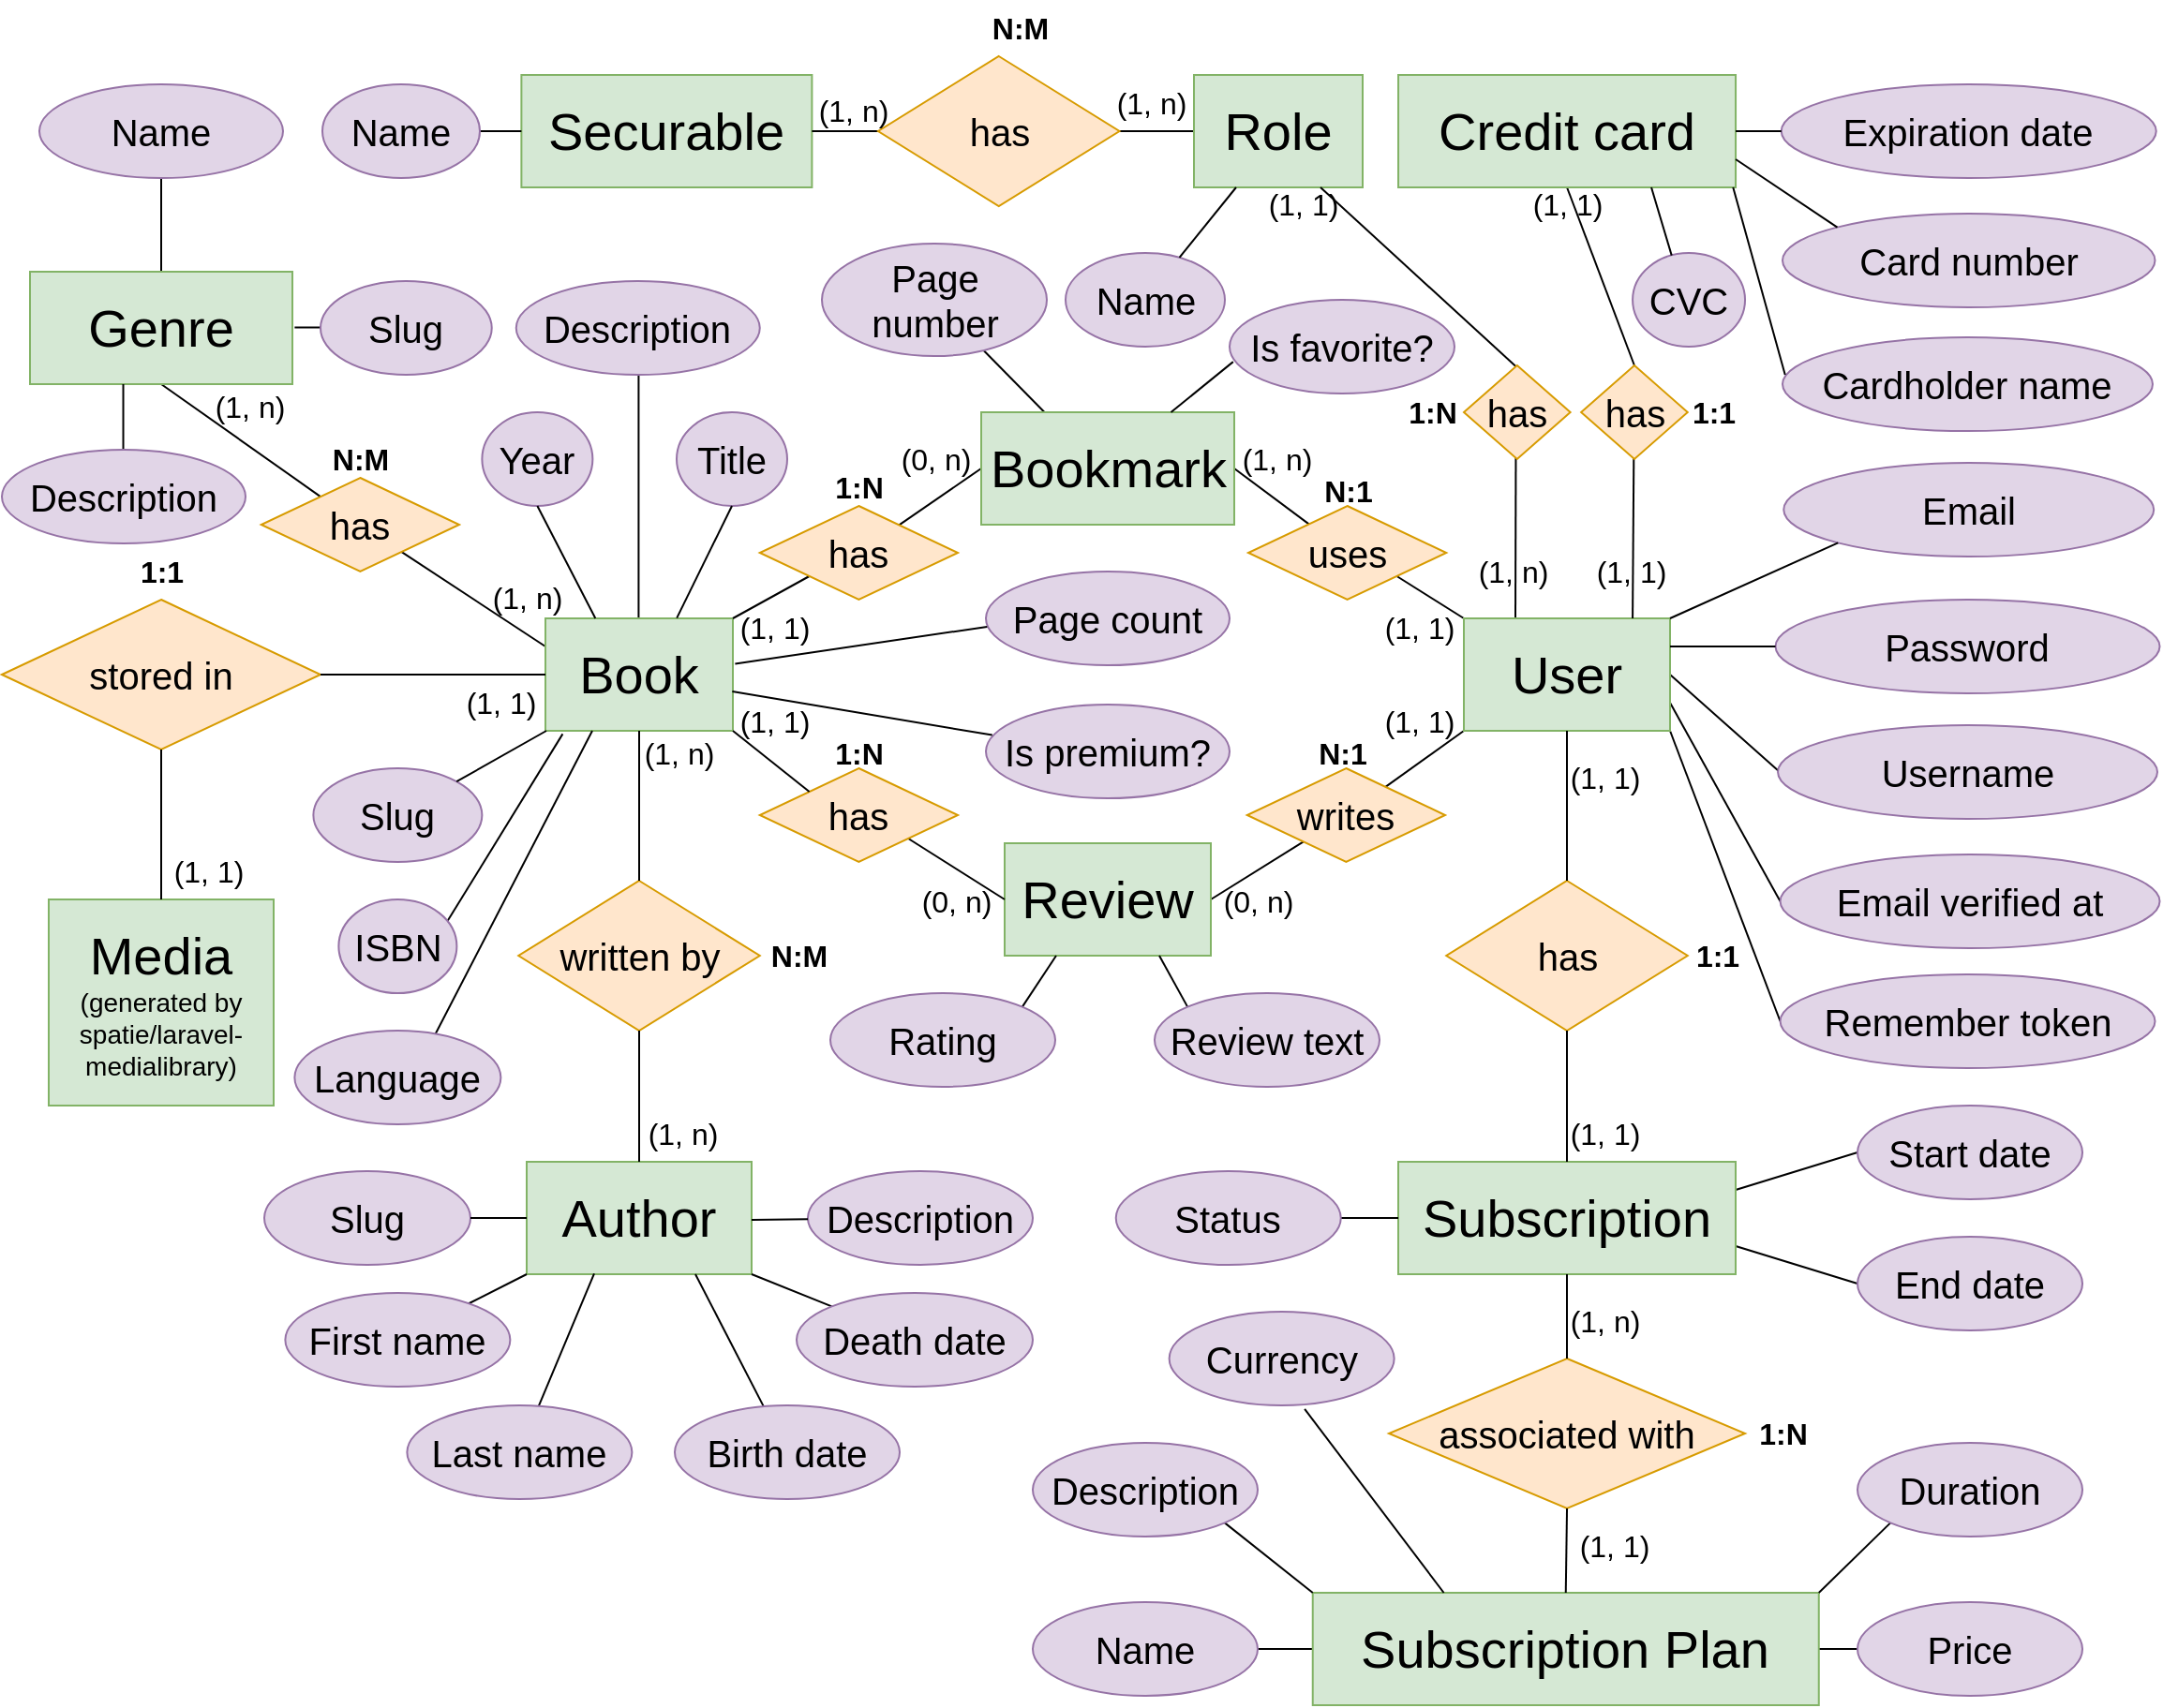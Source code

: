 <mxfile version="24.5.4" type="device">
  <diagram name="Page-1" id="EnMg6t8MXVcqc-dw47wk">
    <mxGraphModel dx="2440" dy="1292" grid="1" gridSize="10" guides="1" tooltips="1" connect="1" arrows="1" fold="1" page="1" pageScale="1" pageWidth="850" pageHeight="1100" math="0" shadow="0">
      <root>
        <mxCell id="0" />
        <mxCell id="1" parent="0" />
        <mxCell id="YT_cNPuEmzBKOX55sqVp-1" value="&lt;span style=&quot;font-size: 28px;&quot;&gt;Media&lt;/span&gt;&lt;div style=&quot;font-size: 14px;&quot;&gt;&lt;span style=&quot;&quot;&gt;(generated by spatie/&lt;/span&gt;&lt;span style=&quot;background-color: initial;&quot;&gt;laravel-medialibrary&lt;/span&gt;&lt;span style=&quot;background-color: initial;&quot;&gt;)&lt;/span&gt;&lt;/div&gt;" style="rounded=0;whiteSpace=wrap;html=1;fillColor=#d5e8d4;strokeColor=#82b366;" parent="1" vertex="1">
          <mxGeometry x="195" y="570" width="120" height="110" as="geometry" />
        </mxCell>
        <mxCell id="YT_cNPuEmzBKOX55sqVp-2" style="edgeStyle=none;shape=connector;rounded=0;orthogonalLoop=1;jettySize=auto;html=1;exitX=0.25;exitY=0;exitDx=0;exitDy=0;entryX=0.5;entryY=1;entryDx=0;entryDy=0;labelBackgroundColor=default;strokeColor=default;align=center;verticalAlign=middle;fontFamily=Helvetica;fontSize=11;fontColor=default;endArrow=none;" parent="1" edge="1">
          <mxGeometry relative="1" as="geometry">
            <mxPoint x="509.71" y="422" as="sourcePoint" />
            <mxPoint x="509.71" y="282" as="targetPoint" />
          </mxGeometry>
        </mxCell>
        <mxCell id="3ST-Sh0rCUVhadKdEyBT-86" style="edgeStyle=none;shape=connector;rounded=0;orthogonalLoop=1;jettySize=auto;html=1;exitX=0;exitY=0.25;exitDx=0;exitDy=0;labelBackgroundColor=default;strokeColor=default;align=center;verticalAlign=middle;fontFamily=Helvetica;fontSize=11;fontColor=default;endArrow=none;" parent="1" source="YT_cNPuEmzBKOX55sqVp-5" target="3ST-Sh0rCUVhadKdEyBT-84" edge="1">
          <mxGeometry relative="1" as="geometry" />
        </mxCell>
        <mxCell id="YT_cNPuEmzBKOX55sqVp-5" value="&lt;span style=&quot;font-size: 28px;&quot;&gt;Book&lt;/span&gt;" style="rounded=0;whiteSpace=wrap;html=1;fillColor=#d5e8d4;strokeColor=#82b366;" parent="1" vertex="1">
          <mxGeometry x="460" y="420" width="100" height="60" as="geometry" />
        </mxCell>
        <mxCell id="YT_cNPuEmzBKOX55sqVp-6" value="&lt;font style=&quot;font-size: 20px;&quot;&gt;stored in&lt;br&gt;&lt;/font&gt;" style="rhombus;whiteSpace=wrap;html=1;rounded=0;fillColor=#ffe6cc;strokeColor=#d79b00;" parent="1" vertex="1">
          <mxGeometry x="170" y="410" width="170" height="80" as="geometry" />
        </mxCell>
        <mxCell id="3ST-Sh0rCUVhadKdEyBT-88" style="edgeStyle=none;shape=connector;rounded=0;orthogonalLoop=1;jettySize=auto;html=1;exitX=0.5;exitY=1;exitDx=0;exitDy=0;labelBackgroundColor=default;strokeColor=default;align=center;verticalAlign=middle;fontFamily=Helvetica;fontSize=11;fontColor=default;endArrow=none;" parent="1" source="YT_cNPuEmzBKOX55sqVp-8" target="3ST-Sh0rCUVhadKdEyBT-84" edge="1">
          <mxGeometry relative="1" as="geometry" />
        </mxCell>
        <mxCell id="3ST-Sh0rCUVhadKdEyBT-89" style="edgeStyle=none;shape=connector;rounded=0;orthogonalLoop=1;jettySize=auto;html=1;exitX=0.5;exitY=0;exitDx=0;exitDy=0;entryX=0.5;entryY=1;entryDx=0;entryDy=0;labelBackgroundColor=default;strokeColor=default;align=center;verticalAlign=middle;fontFamily=Helvetica;fontSize=11;fontColor=default;endArrow=none;" parent="1" source="YT_cNPuEmzBKOX55sqVp-8" target="YT_cNPuEmzBKOX55sqVp-62" edge="1">
          <mxGeometry relative="1" as="geometry" />
        </mxCell>
        <mxCell id="YT_cNPuEmzBKOX55sqVp-8" value="&lt;span style=&quot;font-size: 28px;&quot;&gt;Genre&lt;br&gt;&lt;/span&gt;" style="rounded=0;whiteSpace=wrap;html=1;fillColor=#d5e8d4;strokeColor=#82b366;" parent="1" vertex="1">
          <mxGeometry x="185" y="235" width="140" height="60" as="geometry" />
        </mxCell>
        <mxCell id="YT_cNPuEmzBKOX55sqVp-13" style="edgeStyle=none;shape=connector;rounded=0;orthogonalLoop=1;jettySize=auto;html=1;exitX=0.25;exitY=0;exitDx=0;exitDy=0;entryX=0.293;entryY=0.804;entryDx=0;entryDy=0;labelBackgroundColor=default;strokeColor=default;align=center;verticalAlign=middle;fontFamily=Helvetica;fontSize=11;fontColor=default;endArrow=none;entryPerimeter=0;" parent="1" source="YT_cNPuEmzBKOX55sqVp-14" edge="1">
          <mxGeometry relative="1" as="geometry">
            <mxPoint x="980.63" y="417" as="sourcePoint" />
            <mxPoint x="977.724" y="334.32" as="targetPoint" />
          </mxGeometry>
        </mxCell>
        <mxCell id="3ST-Sh0rCUVhadKdEyBT-15" style="edgeStyle=none;shape=connector;rounded=0;orthogonalLoop=1;jettySize=auto;html=1;exitX=0;exitY=0;exitDx=0;exitDy=0;entryX=1;entryY=1;entryDx=0;entryDy=0;labelBackgroundColor=default;strokeColor=default;align=center;verticalAlign=middle;fontFamily=Helvetica;fontSize=11;fontColor=default;endArrow=none;" parent="1" source="YT_cNPuEmzBKOX55sqVp-14" target="3ST-Sh0rCUVhadKdEyBT-14" edge="1">
          <mxGeometry relative="1" as="geometry" />
        </mxCell>
        <mxCell id="3ST-Sh0rCUVhadKdEyBT-40" style="edgeStyle=none;shape=connector;rounded=0;orthogonalLoop=1;jettySize=auto;html=1;exitX=0;exitY=1;exitDx=0;exitDy=0;labelBackgroundColor=default;strokeColor=default;align=center;verticalAlign=middle;fontFamily=Helvetica;fontSize=11;fontColor=default;endArrow=none;" parent="1" source="YT_cNPuEmzBKOX55sqVp-14" target="3ST-Sh0rCUVhadKdEyBT-3" edge="1">
          <mxGeometry relative="1" as="geometry" />
        </mxCell>
        <mxCell id="3ST-Sh0rCUVhadKdEyBT-64" style="edgeStyle=none;shape=connector;rounded=0;orthogonalLoop=1;jettySize=auto;html=1;exitX=1;exitY=1;exitDx=0;exitDy=0;entryX=0;entryY=0.5;entryDx=0;entryDy=0;labelBackgroundColor=default;strokeColor=default;align=center;verticalAlign=middle;fontFamily=Helvetica;fontSize=11;fontColor=default;endArrow=none;" parent="1" source="YT_cNPuEmzBKOX55sqVp-14" target="YT_cNPuEmzBKOX55sqVp-69" edge="1">
          <mxGeometry relative="1" as="geometry" />
        </mxCell>
        <mxCell id="3ST-Sh0rCUVhadKdEyBT-65" style="edgeStyle=none;shape=connector;rounded=0;orthogonalLoop=1;jettySize=auto;html=1;entryX=0;entryY=0.5;entryDx=0;entryDy=0;labelBackgroundColor=default;strokeColor=default;align=center;verticalAlign=middle;fontFamily=Helvetica;fontSize=11;fontColor=default;endArrow=none;exitX=1;exitY=0.75;exitDx=0;exitDy=0;" parent="1" source="YT_cNPuEmzBKOX55sqVp-14" target="YT_cNPuEmzBKOX55sqVp-68" edge="1">
          <mxGeometry relative="1" as="geometry">
            <mxPoint x="1060" y="454" as="sourcePoint" />
          </mxGeometry>
        </mxCell>
        <mxCell id="3ST-Sh0rCUVhadKdEyBT-66" style="edgeStyle=none;shape=connector;rounded=0;orthogonalLoop=1;jettySize=auto;html=1;exitX=1;exitY=0.5;exitDx=0;exitDy=0;labelBackgroundColor=default;strokeColor=default;align=center;verticalAlign=middle;fontFamily=Helvetica;fontSize=11;fontColor=default;endArrow=none;entryX=0.076;entryY=0.756;entryDx=0;entryDy=0;entryPerimeter=0;" parent="1" source="YT_cNPuEmzBKOX55sqVp-14" target="YT_cNPuEmzBKOX55sqVp-67" edge="1">
          <mxGeometry relative="1" as="geometry">
            <mxPoint x="1120" y="410" as="targetPoint" />
          </mxGeometry>
        </mxCell>
        <mxCell id="YT_cNPuEmzBKOX55sqVp-14" value="&lt;span style=&quot;font-size: 28px;&quot;&gt;User&lt;/span&gt;" style="rounded=0;whiteSpace=wrap;html=1;fillColor=#d5e8d4;strokeColor=#82b366;" parent="1" vertex="1">
          <mxGeometry x="950" y="420" width="110" height="60" as="geometry" />
        </mxCell>
        <mxCell id="YT_cNPuEmzBKOX55sqVp-16" style="edgeStyle=none;shape=connector;rounded=0;orthogonalLoop=1;jettySize=auto;html=1;exitX=1;exitY=0.25;exitDx=0;exitDy=0;entryX=0;entryY=0.5;entryDx=0;entryDy=0;labelBackgroundColor=default;strokeColor=default;align=center;verticalAlign=middle;fontFamily=Helvetica;fontSize=11;fontColor=default;endArrow=none;" parent="1" source="YT_cNPuEmzBKOX55sqVp-18" target="YT_cNPuEmzBKOX55sqVp-54" edge="1">
          <mxGeometry relative="1" as="geometry" />
        </mxCell>
        <mxCell id="YT_cNPuEmzBKOX55sqVp-17" style="edgeStyle=none;shape=connector;rounded=0;orthogonalLoop=1;jettySize=auto;html=1;exitX=1;exitY=0.75;exitDx=0;exitDy=0;entryX=0;entryY=0.5;entryDx=0;entryDy=0;labelBackgroundColor=default;strokeColor=default;align=center;verticalAlign=middle;fontFamily=Helvetica;fontSize=11;fontColor=default;endArrow=none;" parent="1" source="YT_cNPuEmzBKOX55sqVp-18" target="YT_cNPuEmzBKOX55sqVp-55" edge="1">
          <mxGeometry relative="1" as="geometry" />
        </mxCell>
        <mxCell id="YT_cNPuEmzBKOX55sqVp-18" value="&lt;span style=&quot;font-size: 28px;&quot;&gt;Subscription&lt;br&gt;&lt;/span&gt;" style="rounded=0;whiteSpace=wrap;html=1;fillColor=#d5e8d4;strokeColor=#82b366;" parent="1" vertex="1">
          <mxGeometry x="915" y="710" width="180" height="60" as="geometry" />
        </mxCell>
        <mxCell id="3ST-Sh0rCUVhadKdEyBT-80" style="edgeStyle=none;shape=connector;rounded=0;orthogonalLoop=1;jettySize=auto;html=1;exitX=0;exitY=0.5;exitDx=0;exitDy=0;entryX=1;entryY=0.5;entryDx=0;entryDy=0;labelBackgroundColor=default;strokeColor=default;align=center;verticalAlign=middle;fontFamily=Helvetica;fontSize=11;fontColor=default;endArrow=none;" parent="1" source="YT_cNPuEmzBKOX55sqVp-23" target="YT_cNPuEmzBKOX55sqVp-60" edge="1">
          <mxGeometry relative="1" as="geometry" />
        </mxCell>
        <mxCell id="3ST-Sh0rCUVhadKdEyBT-81" style="edgeStyle=none;shape=connector;rounded=0;orthogonalLoop=1;jettySize=auto;html=1;exitX=1;exitY=0.5;exitDx=0;exitDy=0;entryX=0;entryY=0.5;entryDx=0;entryDy=0;labelBackgroundColor=default;strokeColor=default;align=center;verticalAlign=middle;fontFamily=Helvetica;fontSize=11;fontColor=default;endArrow=none;" parent="1" source="YT_cNPuEmzBKOX55sqVp-23" target="YT_cNPuEmzBKOX55sqVp-59" edge="1">
          <mxGeometry relative="1" as="geometry" />
        </mxCell>
        <mxCell id="YT_cNPuEmzBKOX55sqVp-23" value="&lt;span style=&quot;font-size: 28px;&quot;&gt;Subscription Plan&lt;br&gt;&lt;/span&gt;" style="rounded=0;whiteSpace=wrap;html=1;fillColor=#d5e8d4;strokeColor=#82b366;" parent="1" vertex="1">
          <mxGeometry x="869.37" y="940" width="270.01" height="60" as="geometry" />
        </mxCell>
        <mxCell id="YT_cNPuEmzBKOX55sqVp-24" value="&lt;span style=&quot;font-size: 28px;&quot;&gt;Author&lt;br&gt;&lt;/span&gt;" style="rounded=0;whiteSpace=wrap;html=1;fillColor=#d5e8d4;strokeColor=#82b366;" parent="1" vertex="1">
          <mxGeometry x="450" y="710" width="120" height="60" as="geometry" />
        </mxCell>
        <mxCell id="YT_cNPuEmzBKOX55sqVp-25" value="&lt;span style=&quot;font-size: 20px;&quot;&gt;written by&lt;br&gt;&lt;/span&gt;" style="rhombus;whiteSpace=wrap;html=1;rounded=0;fillColor=#ffe6cc;strokeColor=#d79b00;" parent="1" vertex="1">
          <mxGeometry x="445.63" y="560" width="128.75" height="80" as="geometry" />
        </mxCell>
        <mxCell id="YT_cNPuEmzBKOX55sqVp-30" value="&lt;font style=&quot;font-size: 20px;&quot;&gt;has&lt;/font&gt;" style="rhombus;whiteSpace=wrap;html=1;rounded=0;fillColor=#ffe6cc;strokeColor=#d79b00;" parent="1" vertex="1">
          <mxGeometry x="940.63" y="560" width="128.75" height="80" as="geometry" />
        </mxCell>
        <mxCell id="YT_cNPuEmzBKOX55sqVp-31" value="&lt;font style=&quot;font-size: 20px;&quot;&gt;associated with&lt;br&gt;&lt;/font&gt;" style="rhombus;whiteSpace=wrap;html=1;rounded=0;fillColor=#ffe6cc;strokeColor=#d79b00;" parent="1" vertex="1">
          <mxGeometry x="910.02" y="815" width="190" height="80" as="geometry" />
        </mxCell>
        <mxCell id="YT_cNPuEmzBKOX55sqVp-35" value="" style="endArrow=none;html=1;rounded=0;exitX=1;exitY=0.5;exitDx=0;exitDy=0;entryX=0;entryY=0.5;entryDx=0;entryDy=0;" parent="1" source="YT_cNPuEmzBKOX55sqVp-6" target="YT_cNPuEmzBKOX55sqVp-5" edge="1">
          <mxGeometry width="50" height="50" relative="1" as="geometry">
            <mxPoint x="790" y="550" as="sourcePoint" />
            <mxPoint x="840" y="500" as="targetPoint" />
          </mxGeometry>
        </mxCell>
        <mxCell id="YT_cNPuEmzBKOX55sqVp-40" value="" style="endArrow=none;html=1;rounded=0;exitX=0.5;exitY=1;exitDx=0;exitDy=0;entryX=0.5;entryY=0;entryDx=0;entryDy=0;" parent="1" source="YT_cNPuEmzBKOX55sqVp-14" target="YT_cNPuEmzBKOX55sqVp-30" edge="1">
          <mxGeometry width="50" height="50" relative="1" as="geometry">
            <mxPoint x="1190" y="530" as="sourcePoint" />
            <mxPoint x="1240" y="480" as="targetPoint" />
          </mxGeometry>
        </mxCell>
        <mxCell id="YT_cNPuEmzBKOX55sqVp-41" value="" style="endArrow=none;html=1;rounded=0;entryX=0.5;entryY=1;entryDx=0;entryDy=0;exitX=0.5;exitY=0;exitDx=0;exitDy=0;" parent="1" source="YT_cNPuEmzBKOX55sqVp-18" target="YT_cNPuEmzBKOX55sqVp-30" edge="1">
          <mxGeometry width="50" height="50" relative="1" as="geometry">
            <mxPoint x="950" y="700" as="sourcePoint" />
            <mxPoint x="1000" y="650" as="targetPoint" />
          </mxGeometry>
        </mxCell>
        <mxCell id="YT_cNPuEmzBKOX55sqVp-42" value="" style="endArrow=none;html=1;rounded=0;exitX=0.5;exitY=1;exitDx=0;exitDy=0;entryX=0.5;entryY=0;entryDx=0;entryDy=0;" parent="1" source="YT_cNPuEmzBKOX55sqVp-18" target="YT_cNPuEmzBKOX55sqVp-31" edge="1">
          <mxGeometry width="50" height="50" relative="1" as="geometry">
            <mxPoint x="1200" y="830" as="sourcePoint" />
            <mxPoint x="1250" y="780" as="targetPoint" />
          </mxGeometry>
        </mxCell>
        <mxCell id="YT_cNPuEmzBKOX55sqVp-43" value="" style="endArrow=none;html=1;rounded=0;entryX=0.5;entryY=1;entryDx=0;entryDy=0;exitX=0.5;exitY=0;exitDx=0;exitDy=0;" parent="1" source="YT_cNPuEmzBKOX55sqVp-23" target="YT_cNPuEmzBKOX55sqVp-31" edge="1">
          <mxGeometry width="50" height="50" relative="1" as="geometry">
            <mxPoint x="930" y="980" as="sourcePoint" />
            <mxPoint x="980" y="930" as="targetPoint" />
          </mxGeometry>
        </mxCell>
        <mxCell id="YT_cNPuEmzBKOX55sqVp-47" value="" style="endArrow=none;html=1;rounded=0;entryX=0.5;entryY=1;entryDx=0;entryDy=0;exitX=0.5;exitY=0;exitDx=0;exitDy=0;" parent="1" source="YT_cNPuEmzBKOX55sqVp-1" target="YT_cNPuEmzBKOX55sqVp-6" edge="1">
          <mxGeometry width="50" height="50" relative="1" as="geometry">
            <mxPoint x="230" y="550" as="sourcePoint" />
            <mxPoint x="280" y="500" as="targetPoint" />
          </mxGeometry>
        </mxCell>
        <mxCell id="YT_cNPuEmzBKOX55sqVp-48" value="" style="endArrow=none;html=1;rounded=0;entryX=0.5;entryY=1;entryDx=0;entryDy=0;exitX=0.5;exitY=0;exitDx=0;exitDy=0;" parent="1" source="YT_cNPuEmzBKOX55sqVp-25" target="YT_cNPuEmzBKOX55sqVp-5" edge="1">
          <mxGeometry width="50" height="50" relative="1" as="geometry">
            <mxPoint x="440" y="570" as="sourcePoint" />
            <mxPoint x="490" y="520" as="targetPoint" />
          </mxGeometry>
        </mxCell>
        <mxCell id="YT_cNPuEmzBKOX55sqVp-49" value="" style="endArrow=none;html=1;rounded=0;entryX=0.5;entryY=1;entryDx=0;entryDy=0;exitX=0.5;exitY=0;exitDx=0;exitDy=0;" parent="1" source="YT_cNPuEmzBKOX55sqVp-24" target="YT_cNPuEmzBKOX55sqVp-25" edge="1">
          <mxGeometry width="50" height="50" relative="1" as="geometry">
            <mxPoint x="490" y="710" as="sourcePoint" />
            <mxPoint x="540" y="660" as="targetPoint" />
          </mxGeometry>
        </mxCell>
        <mxCell id="YT_cNPuEmzBKOX55sqVp-52" value="Title" style="ellipse;whiteSpace=wrap;html=1;fillColor=#e1d5e7;strokeColor=#9673a6;fontSize=20;" parent="1" vertex="1">
          <mxGeometry x="530" y="310" width="59" height="50" as="geometry" />
        </mxCell>
        <mxCell id="YT_cNPuEmzBKOX55sqVp-53" value="Description" style="ellipse;whiteSpace=wrap;html=1;fillColor=#e1d5e7;strokeColor=#9673a6;fontSize=20;" parent="1" vertex="1">
          <mxGeometry x="444.38" y="240" width="130" height="50" as="geometry" />
        </mxCell>
        <mxCell id="YT_cNPuEmzBKOX55sqVp-54" value="Start date" style="ellipse;whiteSpace=wrap;html=1;fillColor=#e1d5e7;strokeColor=#9673a6;fontSize=20;" parent="1" vertex="1">
          <mxGeometry x="1160.01" y="680" width="120" height="50" as="geometry" />
        </mxCell>
        <mxCell id="YT_cNPuEmzBKOX55sqVp-55" value="End date" style="ellipse;whiteSpace=wrap;html=1;fillColor=#e1d5e7;strokeColor=#9673a6;fontSize=20;" parent="1" vertex="1">
          <mxGeometry x="1160.01" y="750" width="120" height="50" as="geometry" />
        </mxCell>
        <mxCell id="YT_cNPuEmzBKOX55sqVp-56" style="edgeStyle=none;shape=connector;rounded=0;orthogonalLoop=1;jettySize=auto;html=1;exitX=1;exitY=0.5;exitDx=0;exitDy=0;entryX=0;entryY=0.5;entryDx=0;entryDy=0;labelBackgroundColor=default;strokeColor=default;align=center;verticalAlign=middle;fontFamily=Helvetica;fontSize=11;fontColor=default;endArrow=none;" parent="1" source="YT_cNPuEmzBKOX55sqVp-57" target="YT_cNPuEmzBKOX55sqVp-18" edge="1">
          <mxGeometry relative="1" as="geometry" />
        </mxCell>
        <mxCell id="YT_cNPuEmzBKOX55sqVp-57" value="Status" style="ellipse;whiteSpace=wrap;html=1;fillColor=#e1d5e7;strokeColor=#9673a6;fontSize=20;" parent="1" vertex="1">
          <mxGeometry x="764.37" y="715" width="120" height="50" as="geometry" />
        </mxCell>
        <mxCell id="3ST-Sh0rCUVhadKdEyBT-82" style="edgeStyle=none;shape=connector;rounded=0;orthogonalLoop=1;jettySize=auto;html=1;exitX=1;exitY=1;exitDx=0;exitDy=0;entryX=0;entryY=0;entryDx=0;entryDy=0;labelBackgroundColor=default;strokeColor=default;align=center;verticalAlign=middle;fontFamily=Helvetica;fontSize=11;fontColor=default;endArrow=none;" parent="1" source="YT_cNPuEmzBKOX55sqVp-58" target="YT_cNPuEmzBKOX55sqVp-23" edge="1">
          <mxGeometry relative="1" as="geometry" />
        </mxCell>
        <mxCell id="YT_cNPuEmzBKOX55sqVp-58" value="Description" style="ellipse;whiteSpace=wrap;html=1;fillColor=#e1d5e7;strokeColor=#9673a6;fontSize=20;" parent="1" vertex="1">
          <mxGeometry x="720" y="860" width="120" height="50" as="geometry" />
        </mxCell>
        <mxCell id="YT_cNPuEmzBKOX55sqVp-59" value="Price" style="ellipse;whiteSpace=wrap;html=1;fillColor=#e1d5e7;strokeColor=#9673a6;fontSize=20;" parent="1" vertex="1">
          <mxGeometry x="1160.01" y="945" width="120" height="50" as="geometry" />
        </mxCell>
        <mxCell id="YT_cNPuEmzBKOX55sqVp-60" value="Name" style="ellipse;whiteSpace=wrap;html=1;fillColor=#e1d5e7;strokeColor=#9673a6;fontSize=20;" parent="1" vertex="1">
          <mxGeometry x="720" y="945" width="120" height="50" as="geometry" />
        </mxCell>
        <mxCell id="3ST-Sh0rCUVhadKdEyBT-83" style="edgeStyle=none;shape=connector;rounded=0;orthogonalLoop=1;jettySize=auto;html=1;exitX=0;exitY=1;exitDx=0;exitDy=0;entryX=1;entryY=0;entryDx=0;entryDy=0;labelBackgroundColor=default;strokeColor=default;align=center;verticalAlign=middle;fontFamily=Helvetica;fontSize=11;fontColor=default;endArrow=none;" parent="1" source="YT_cNPuEmzBKOX55sqVp-61" target="YT_cNPuEmzBKOX55sqVp-23" edge="1">
          <mxGeometry relative="1" as="geometry" />
        </mxCell>
        <mxCell id="YT_cNPuEmzBKOX55sqVp-61" value="Duration" style="ellipse;whiteSpace=wrap;html=1;fillColor=#e1d5e7;strokeColor=#9673a6;fontSize=20;" parent="1" vertex="1">
          <mxGeometry x="1160.01" y="860" width="120" height="50" as="geometry" />
        </mxCell>
        <mxCell id="YT_cNPuEmzBKOX55sqVp-62" value="Name" style="ellipse;whiteSpace=wrap;html=1;fillColor=#e1d5e7;strokeColor=#9673a6;fontSize=20;" parent="1" vertex="1">
          <mxGeometry x="190" y="135" width="130" height="50" as="geometry" />
        </mxCell>
        <mxCell id="YT_cNPuEmzBKOX55sqVp-63" style="edgeStyle=none;shape=connector;rounded=0;orthogonalLoop=1;jettySize=auto;html=1;entryX=0.3;entryY=0.995;entryDx=0;entryDy=0;labelBackgroundColor=default;strokeColor=default;align=center;verticalAlign=middle;fontFamily=Helvetica;fontSize=11;fontColor=default;endArrow=none;entryPerimeter=0;" parent="1" source="YT_cNPuEmzBKOX55sqVp-64" target="YT_cNPuEmzBKOX55sqVp-24" edge="1">
          <mxGeometry relative="1" as="geometry" />
        </mxCell>
        <mxCell id="YT_cNPuEmzBKOX55sqVp-64" value="Last name" style="ellipse;whiteSpace=wrap;html=1;fillColor=#e1d5e7;strokeColor=#9673a6;fontSize=20;" parent="1" vertex="1">
          <mxGeometry x="386.19" y="840" width="120" height="50" as="geometry" />
        </mxCell>
        <mxCell id="YT_cNPuEmzBKOX55sqVp-65" style="edgeStyle=none;shape=connector;rounded=0;orthogonalLoop=1;jettySize=auto;html=1;entryX=0;entryY=1;entryDx=0;entryDy=0;labelBackgroundColor=default;strokeColor=default;align=center;verticalAlign=middle;fontFamily=Helvetica;fontSize=11;fontColor=default;endArrow=none;" parent="1" source="YT_cNPuEmzBKOX55sqVp-66" target="YT_cNPuEmzBKOX55sqVp-24" edge="1">
          <mxGeometry relative="1" as="geometry" />
        </mxCell>
        <mxCell id="YT_cNPuEmzBKOX55sqVp-66" value="&lt;font style=&quot;font-size: 20px;&quot;&gt;First name&lt;/font&gt;" style="ellipse;whiteSpace=wrap;html=1;fillColor=#e1d5e7;strokeColor=#9673a6;fontSize=20;" parent="1" vertex="1">
          <mxGeometry x="321.19" y="780" width="120" height="50" as="geometry" />
        </mxCell>
        <mxCell id="YT_cNPuEmzBKOX55sqVp-67" value="Username" style="ellipse;whiteSpace=wrap;html=1;fillColor=#e1d5e7;strokeColor=#9673a6;fontSize=20;" parent="1" vertex="1">
          <mxGeometry x="1117.52" y="477" width="202.48" height="50" as="geometry" />
        </mxCell>
        <mxCell id="YT_cNPuEmzBKOX55sqVp-68" value="Email verified at" style="ellipse;whiteSpace=wrap;html=1;fillColor=#e1d5e7;strokeColor=#9673a6;fontSize=20;" parent="1" vertex="1">
          <mxGeometry x="1118.78" y="546" width="202.48" height="50" as="geometry" />
        </mxCell>
        <mxCell id="YT_cNPuEmzBKOX55sqVp-69" value="Remember token" style="ellipse;whiteSpace=wrap;html=1;fillColor=#e1d5e7;strokeColor=#9673a6;fontSize=20;" parent="1" vertex="1">
          <mxGeometry x="1118.77" y="610" width="199.98" height="50" as="geometry" />
        </mxCell>
        <mxCell id="YT_cNPuEmzBKOX55sqVp-73" value="(1, n)" style="text;html=1;align=center;verticalAlign=middle;resizable=0;points=[];autosize=1;strokeColor=none;fillColor=none;fontSize=16;fontFamily=Helvetica;fontColor=default;" parent="1" vertex="1">
          <mxGeometry x="272" y="292" width="60" height="30" as="geometry" />
        </mxCell>
        <mxCell id="YT_cNPuEmzBKOX55sqVp-74" value="(1, n)" style="text;html=1;align=center;verticalAlign=middle;resizable=0;points=[];autosize=1;strokeColor=none;fillColor=none;fontSize=16;fontFamily=Helvetica;fontColor=default;" parent="1" vertex="1">
          <mxGeometry x="420" y="394" width="60" height="30" as="geometry" />
        </mxCell>
        <mxCell id="YT_cNPuEmzBKOX55sqVp-75" value="(1, 1)" style="text;html=1;align=center;verticalAlign=middle;resizable=0;points=[];autosize=1;strokeColor=none;fillColor=none;fontSize=16;fontFamily=Helvetica;fontColor=default;" parent="1" vertex="1">
          <mxGeometry x="250" y="540" width="60" height="30" as="geometry" />
        </mxCell>
        <mxCell id="YT_cNPuEmzBKOX55sqVp-76" value="(1, 1)" style="text;html=1;align=center;verticalAlign=middle;resizable=0;points=[];autosize=1;strokeColor=none;fillColor=none;fontSize=16;fontFamily=Helvetica;fontColor=default;" parent="1" vertex="1">
          <mxGeometry x="406" y="450" width="60" height="30" as="geometry" />
        </mxCell>
        <mxCell id="YT_cNPuEmzBKOX55sqVp-77" value="(1, n)" style="text;html=1;align=center;verticalAlign=middle;resizable=0;points=[];autosize=1;strokeColor=none;fillColor=none;fontSize=16;fontFamily=Helvetica;fontColor=default;" parent="1" vertex="1">
          <mxGeometry x="503" y="680" width="60" height="30" as="geometry" />
        </mxCell>
        <mxCell id="YT_cNPuEmzBKOX55sqVp-78" value="(1, n)" style="text;html=1;align=center;verticalAlign=middle;resizable=0;points=[];autosize=1;strokeColor=none;fillColor=none;fontSize=16;fontFamily=Helvetica;fontColor=default;" parent="1" vertex="1">
          <mxGeometry x="501" y="477" width="60" height="30" as="geometry" />
        </mxCell>
        <mxCell id="YT_cNPuEmzBKOX55sqVp-79" value="(1, 1)" style="text;html=1;align=center;verticalAlign=middle;resizable=0;points=[];autosize=1;strokeColor=none;fillColor=none;fontSize=16;fontFamily=Helvetica;fontColor=default;" parent="1" vertex="1">
          <mxGeometry x="995" y="490" width="60" height="30" as="geometry" />
        </mxCell>
        <mxCell id="YT_cNPuEmzBKOX55sqVp-80" value="(1, 1)" style="text;html=1;align=center;verticalAlign=middle;resizable=0;points=[];autosize=1;strokeColor=none;fillColor=none;fontSize=16;fontFamily=Helvetica;fontColor=default;" parent="1" vertex="1">
          <mxGeometry x="995" y="680" width="60" height="30" as="geometry" />
        </mxCell>
        <mxCell id="YT_cNPuEmzBKOX55sqVp-81" value="(1, n)" style="text;html=1;align=center;verticalAlign=middle;resizable=0;points=[];autosize=1;strokeColor=none;fillColor=none;fontSize=16;fontFamily=Helvetica;fontColor=default;" parent="1" vertex="1">
          <mxGeometry x="995" y="780" width="60" height="30" as="geometry" />
        </mxCell>
        <mxCell id="YT_cNPuEmzBKOX55sqVp-82" value="(1, 1)" style="text;html=1;align=center;verticalAlign=middle;resizable=0;points=[];autosize=1;strokeColor=none;fillColor=none;fontSize=16;fontFamily=Helvetica;fontColor=default;" parent="1" vertex="1">
          <mxGeometry x="1000" y="900" width="60" height="30" as="geometry" />
        </mxCell>
        <mxCell id="YT_cNPuEmzBKOX55sqVp-89" value="1:1" style="text;html=1;align=center;verticalAlign=middle;resizable=0;points=[];autosize=1;strokeColor=none;fillColor=none;fontSize=16;fontFamily=Helvetica;fontColor=default;fontStyle=1" parent="1" vertex="1">
          <mxGeometry x="230" y="380" width="50" height="30" as="geometry" />
        </mxCell>
        <mxCell id="YT_cNPuEmzBKOX55sqVp-90" value="N:M" style="text;html=1;align=center;verticalAlign=middle;resizable=0;points=[];autosize=1;strokeColor=none;fillColor=none;fontSize=16;fontFamily=Helvetica;fontColor=default;fontStyle=1" parent="1" vertex="1">
          <mxGeometry x="570" y="585" width="50" height="30" as="geometry" />
        </mxCell>
        <mxCell id="YT_cNPuEmzBKOX55sqVp-94" value="N:M" style="text;html=1;align=center;verticalAlign=middle;resizable=0;points=[];autosize=1;strokeColor=none;fillColor=none;fontSize=16;fontFamily=Helvetica;fontColor=default;fontStyle=1" parent="1" vertex="1">
          <mxGeometry x="336.19" y="320" width="50" height="30" as="geometry" />
        </mxCell>
        <mxCell id="YT_cNPuEmzBKOX55sqVp-95" value="1:1" style="text;html=1;align=center;verticalAlign=middle;resizable=0;points=[];autosize=1;strokeColor=none;fillColor=none;fontSize=16;fontFamily=Helvetica;fontColor=default;fontStyle=1" parent="1" vertex="1">
          <mxGeometry x="1060" y="585" width="50" height="30" as="geometry" />
        </mxCell>
        <mxCell id="YT_cNPuEmzBKOX55sqVp-96" value="1:N" style="text;html=1;align=center;verticalAlign=middle;resizable=0;points=[];autosize=1;strokeColor=none;fillColor=none;fontSize=16;fontFamily=Helvetica;fontColor=default;fontStyle=1" parent="1" vertex="1">
          <mxGeometry x="1095" y="840" width="50" height="30" as="geometry" />
        </mxCell>
        <mxCell id="YT_cNPuEmzBKOX55sqVp-97" style="edgeStyle=none;shape=connector;rounded=0;orthogonalLoop=1;jettySize=auto;html=1;exitX=0;exitY=0.5;exitDx=0;exitDy=0;entryX=1;entryY=0.5;entryDx=0;entryDy=0;labelBackgroundColor=default;strokeColor=default;align=center;verticalAlign=middle;fontFamily=Helvetica;fontSize=11;fontColor=default;endArrow=none;" parent="1" source="YT_cNPuEmzBKOX55sqVp-99" target="YT_cNPuEmzBKOX55sqVp-107" edge="1">
          <mxGeometry relative="1" as="geometry" />
        </mxCell>
        <mxCell id="YT_cNPuEmzBKOX55sqVp-99" value="&lt;span style=&quot;font-size: 28px;&quot;&gt;Role&lt;/span&gt;" style="rounded=0;whiteSpace=wrap;html=1;fillColor=#d5e8d4;strokeColor=#82b366;" parent="1" vertex="1">
          <mxGeometry x="806" y="130" width="90" height="60" as="geometry" />
        </mxCell>
        <mxCell id="YT_cNPuEmzBKOX55sqVp-100" style="edgeStyle=none;shape=connector;rounded=0;orthogonalLoop=1;jettySize=auto;html=1;entryX=0.75;entryY=1;entryDx=0;entryDy=0;labelBackgroundColor=default;strokeColor=default;align=center;verticalAlign=middle;fontFamily=Helvetica;fontSize=11;fontColor=default;endArrow=none;" parent="1" target="YT_cNPuEmzBKOX55sqVp-99" edge="1">
          <mxGeometry relative="1" as="geometry">
            <mxPoint x="978.372" y="286.157" as="sourcePoint" />
          </mxGeometry>
        </mxCell>
        <mxCell id="YT_cNPuEmzBKOX55sqVp-102" value="(1, n)" style="text;html=1;align=center;verticalAlign=middle;resizable=0;points=[];autosize=1;strokeColor=none;fillColor=none;fontSize=16;fontFamily=Helvetica;fontColor=default;" parent="1" vertex="1">
          <mxGeometry x="946" y="380" width="60" height="30" as="geometry" />
        </mxCell>
        <mxCell id="YT_cNPuEmzBKOX55sqVp-103" value="(1, 1)" style="text;html=1;align=center;verticalAlign=middle;resizable=0;points=[];autosize=1;strokeColor=none;fillColor=none;fontSize=16;fontFamily=Helvetica;fontColor=default;" parent="1" vertex="1">
          <mxGeometry x="834.38" y="184" width="60" height="30" as="geometry" />
        </mxCell>
        <mxCell id="YT_cNPuEmzBKOX55sqVp-104" value="1:N" style="text;html=1;align=center;verticalAlign=middle;resizable=0;points=[];autosize=1;strokeColor=none;fillColor=none;fontSize=16;fontFamily=Helvetica;fontColor=default;fontStyle=1" parent="1" vertex="1">
          <mxGeometry x="908" y="295" width="50" height="30" as="geometry" />
        </mxCell>
        <mxCell id="YT_cNPuEmzBKOX55sqVp-105" value="&lt;span style=&quot;font-size: 28px;&quot;&gt;Securable&lt;/span&gt;" style="rounded=0;whiteSpace=wrap;html=1;fillColor=#d5e8d4;strokeColor=#82b366;" parent="1" vertex="1">
          <mxGeometry x="447.19" y="130" width="155" height="60" as="geometry" />
        </mxCell>
        <mxCell id="YT_cNPuEmzBKOX55sqVp-106" style="edgeStyle=none;shape=connector;rounded=0;orthogonalLoop=1;jettySize=auto;html=1;exitX=0;exitY=0.5;exitDx=0;exitDy=0;entryX=1;entryY=0.5;entryDx=0;entryDy=0;labelBackgroundColor=default;strokeColor=default;align=center;verticalAlign=middle;fontFamily=Helvetica;fontSize=11;fontColor=default;endArrow=none;" parent="1" source="YT_cNPuEmzBKOX55sqVp-107" target="YT_cNPuEmzBKOX55sqVp-105" edge="1">
          <mxGeometry relative="1" as="geometry" />
        </mxCell>
        <mxCell id="YT_cNPuEmzBKOX55sqVp-107" value="&lt;span style=&quot;font-size: 20px;&quot;&gt;has&lt;/span&gt;" style="rhombus;whiteSpace=wrap;html=1;rounded=0;fillColor=#ffe6cc;strokeColor=#d79b00;" parent="1" vertex="1">
          <mxGeometry x="637.5" y="120" width="128.75" height="80" as="geometry" />
        </mxCell>
        <mxCell id="YT_cNPuEmzBKOX55sqVp-108" value="Name" style="ellipse;whiteSpace=wrap;html=1;fillColor=#e1d5e7;strokeColor=#9673a6;fontSize=20;" parent="1" vertex="1">
          <mxGeometry x="737.5" y="225" width="85" height="50" as="geometry" />
        </mxCell>
        <mxCell id="YT_cNPuEmzBKOX55sqVp-109" style="edgeStyle=none;shape=connector;rounded=0;orthogonalLoop=1;jettySize=auto;html=1;exitX=1;exitY=0.5;exitDx=0;exitDy=0;entryX=0;entryY=0.5;entryDx=0;entryDy=0;labelBackgroundColor=default;strokeColor=default;align=center;verticalAlign=middle;fontFamily=Helvetica;fontSize=11;fontColor=default;endArrow=none;" parent="1" source="YT_cNPuEmzBKOX55sqVp-110" target="YT_cNPuEmzBKOX55sqVp-105" edge="1">
          <mxGeometry relative="1" as="geometry" />
        </mxCell>
        <mxCell id="YT_cNPuEmzBKOX55sqVp-110" value="Name" style="ellipse;whiteSpace=wrap;html=1;fillColor=#e1d5e7;strokeColor=#9673a6;fontSize=20;" parent="1" vertex="1">
          <mxGeometry x="341" y="135" width="84" height="50" as="geometry" />
        </mxCell>
        <mxCell id="YT_cNPuEmzBKOX55sqVp-111" value="(1, n)" style="text;html=1;align=center;verticalAlign=middle;resizable=0;points=[];autosize=1;strokeColor=none;fillColor=none;fontSize=16;fontFamily=Helvetica;fontColor=default;" parent="1" vertex="1">
          <mxGeometry x="594" y="134" width="60" height="30" as="geometry" />
        </mxCell>
        <mxCell id="YT_cNPuEmzBKOX55sqVp-112" value="(1, n)" style="text;html=1;align=center;verticalAlign=middle;resizable=0;points=[];autosize=1;strokeColor=none;fillColor=none;fontSize=16;fontFamily=Helvetica;fontColor=default;" parent="1" vertex="1">
          <mxGeometry x="753" y="130" width="60" height="30" as="geometry" />
        </mxCell>
        <mxCell id="YT_cNPuEmzBKOX55sqVp-113" value="N:M" style="text;html=1;align=center;verticalAlign=middle;resizable=0;points=[];autosize=1;strokeColor=none;fillColor=none;fontSize=16;fontFamily=Helvetica;fontColor=default;fontStyle=1" parent="1" vertex="1">
          <mxGeometry x="688.38" y="90" width="50" height="30" as="geometry" />
        </mxCell>
        <mxCell id="3ST-Sh0rCUVhadKdEyBT-39" style="edgeStyle=none;shape=connector;rounded=0;orthogonalLoop=1;jettySize=auto;html=1;exitX=1;exitY=0.5;exitDx=0;exitDy=0;labelBackgroundColor=default;strokeColor=default;align=center;verticalAlign=middle;fontFamily=Helvetica;fontSize=11;fontColor=default;endArrow=none;" parent="1" source="3ST-Sh0rCUVhadKdEyBT-1" target="3ST-Sh0rCUVhadKdEyBT-3" edge="1">
          <mxGeometry relative="1" as="geometry" />
        </mxCell>
        <mxCell id="3ST-Sh0rCUVhadKdEyBT-1" value="&lt;span style=&quot;font-size: 28px;&quot;&gt;Review&lt;/span&gt;" style="rounded=0;whiteSpace=wrap;html=1;fillColor=#d5e8d4;strokeColor=#82b366;" parent="1" vertex="1">
          <mxGeometry x="705" y="540" width="110" height="60" as="geometry" />
        </mxCell>
        <mxCell id="3ST-Sh0rCUVhadKdEyBT-9" style="edgeStyle=none;shape=connector;rounded=0;orthogonalLoop=1;jettySize=auto;html=1;exitX=1;exitY=1;exitDx=0;exitDy=0;entryX=0;entryY=0.5;entryDx=0;entryDy=0;labelBackgroundColor=default;strokeColor=default;align=center;verticalAlign=middle;fontFamily=Helvetica;fontSize=11;fontColor=default;endArrow=none;" parent="1" source="3ST-Sh0rCUVhadKdEyBT-2" target="3ST-Sh0rCUVhadKdEyBT-1" edge="1">
          <mxGeometry relative="1" as="geometry" />
        </mxCell>
        <mxCell id="3ST-Sh0rCUVhadKdEyBT-2" value="&lt;font style=&quot;font-size: 20px;&quot;&gt;has&lt;/font&gt;" style="rhombus;whiteSpace=wrap;html=1;rounded=0;fillColor=#ffe6cc;strokeColor=#d79b00;" parent="1" vertex="1">
          <mxGeometry x="574.38" y="500" width="105.62" height="50" as="geometry" />
        </mxCell>
        <mxCell id="3ST-Sh0rCUVhadKdEyBT-3" value="&lt;span style=&quot;font-size: 20px;&quot;&gt;writes&lt;/span&gt;" style="rhombus;whiteSpace=wrap;html=1;rounded=0;fillColor=#ffe6cc;strokeColor=#d79b00;" parent="1" vertex="1">
          <mxGeometry x="834.38" y="500" width="105.62" height="50" as="geometry" />
        </mxCell>
        <mxCell id="3ST-Sh0rCUVhadKdEyBT-6" value="" style="endArrow=none;html=1;rounded=0;labelBackgroundColor=default;strokeColor=default;align=center;verticalAlign=middle;fontFamily=Helvetica;fontSize=11;fontColor=default;shape=connector;entryX=0;entryY=0;entryDx=0;entryDy=0;exitX=1;exitY=1;exitDx=0;exitDy=0;" parent="1" source="YT_cNPuEmzBKOX55sqVp-5" target="3ST-Sh0rCUVhadKdEyBT-2" edge="1">
          <mxGeometry width="50" height="50" relative="1" as="geometry">
            <mxPoint x="506" y="550" as="sourcePoint" />
            <mxPoint x="556" y="500" as="targetPoint" />
          </mxGeometry>
        </mxCell>
        <mxCell id="3ST-Sh0rCUVhadKdEyBT-17" style="edgeStyle=none;shape=connector;rounded=0;orthogonalLoop=1;jettySize=auto;html=1;exitX=0;exitY=0.5;exitDx=0;exitDy=0;labelBackgroundColor=default;strokeColor=default;align=center;verticalAlign=middle;fontFamily=Helvetica;fontSize=11;fontColor=default;endArrow=none;" parent="1" source="3ST-Sh0rCUVhadKdEyBT-12" target="3ST-Sh0rCUVhadKdEyBT-13" edge="1">
          <mxGeometry relative="1" as="geometry" />
        </mxCell>
        <mxCell id="3ST-Sh0rCUVhadKdEyBT-18" style="edgeStyle=none;shape=connector;rounded=0;orthogonalLoop=1;jettySize=auto;html=1;exitX=1;exitY=0.5;exitDx=0;exitDy=0;labelBackgroundColor=default;strokeColor=default;align=center;verticalAlign=middle;fontFamily=Helvetica;fontSize=11;fontColor=default;endArrow=none;" parent="1" source="3ST-Sh0rCUVhadKdEyBT-12" target="3ST-Sh0rCUVhadKdEyBT-14" edge="1">
          <mxGeometry relative="1" as="geometry" />
        </mxCell>
        <mxCell id="3ST-Sh0rCUVhadKdEyBT-32" style="edgeStyle=none;shape=connector;rounded=0;orthogonalLoop=1;jettySize=auto;html=1;exitX=0.25;exitY=0;exitDx=0;exitDy=0;labelBackgroundColor=default;strokeColor=default;align=center;verticalAlign=middle;fontFamily=Helvetica;fontSize=11;fontColor=default;endArrow=none;" parent="1" source="3ST-Sh0rCUVhadKdEyBT-12" target="3ST-Sh0rCUVhadKdEyBT-22" edge="1">
          <mxGeometry relative="1" as="geometry" />
        </mxCell>
        <mxCell id="3ST-Sh0rCUVhadKdEyBT-12" value="&lt;span style=&quot;font-size: 28px;&quot;&gt;Bookmark&lt;/span&gt;" style="rounded=0;whiteSpace=wrap;html=1;fillColor=#d5e8d4;strokeColor=#82b366;" parent="1" vertex="1">
          <mxGeometry x="692.5" y="310" width="135" height="60" as="geometry" />
        </mxCell>
        <mxCell id="3ST-Sh0rCUVhadKdEyBT-19" style="edgeStyle=none;shape=connector;rounded=0;orthogonalLoop=1;jettySize=auto;html=1;exitX=0;exitY=1;exitDx=0;exitDy=0;entryX=1;entryY=0;entryDx=0;entryDy=0;labelBackgroundColor=default;strokeColor=default;align=center;verticalAlign=middle;fontFamily=Helvetica;fontSize=11;fontColor=default;endArrow=none;" parent="1" source="3ST-Sh0rCUVhadKdEyBT-13" target="YT_cNPuEmzBKOX55sqVp-5" edge="1">
          <mxGeometry relative="1" as="geometry" />
        </mxCell>
        <mxCell id="3ST-Sh0rCUVhadKdEyBT-13" value="&lt;font style=&quot;font-size: 20px;&quot;&gt;has&lt;/font&gt;" style="rhombus;whiteSpace=wrap;html=1;rounded=0;fillColor=#ffe6cc;strokeColor=#d79b00;" parent="1" vertex="1">
          <mxGeometry x="574.38" y="360" width="105.62" height="50" as="geometry" />
        </mxCell>
        <mxCell id="3ST-Sh0rCUVhadKdEyBT-14" value="&lt;font style=&quot;font-size: 20px;&quot;&gt;uses&lt;/font&gt;" style="rhombus;whiteSpace=wrap;html=1;rounded=0;fillColor=#ffe6cc;strokeColor=#d79b00;" parent="1" vertex="1">
          <mxGeometry x="835.01" y="360" width="105.62" height="50" as="geometry" />
        </mxCell>
        <mxCell id="3ST-Sh0rCUVhadKdEyBT-21" style="edgeStyle=none;shape=connector;rounded=0;orthogonalLoop=1;jettySize=auto;html=1;exitX=0.5;exitY=1;exitDx=0;exitDy=0;labelBackgroundColor=default;strokeColor=default;align=center;verticalAlign=middle;fontFamily=Helvetica;fontSize=11;fontColor=default;endArrow=none;entryX=0.701;entryY=-0.003;entryDx=0;entryDy=0;entryPerimeter=0;" parent="1" source="YT_cNPuEmzBKOX55sqVp-52" target="YT_cNPuEmzBKOX55sqVp-5" edge="1">
          <mxGeometry relative="1" as="geometry">
            <mxPoint x="530" y="410" as="targetPoint" />
          </mxGeometry>
        </mxCell>
        <mxCell id="3ST-Sh0rCUVhadKdEyBT-22" value="Page number" style="ellipse;whiteSpace=wrap;html=1;fillColor=#e1d5e7;strokeColor=#9673a6;fontSize=20;" parent="1" vertex="1">
          <mxGeometry x="607.5" y="220" width="120" height="60" as="geometry" />
        </mxCell>
        <mxCell id="3ST-Sh0rCUVhadKdEyBT-23" value="Is favorite?" style="ellipse;whiteSpace=wrap;html=1;fillColor=#e1d5e7;strokeColor=#9673a6;fontSize=20;" parent="1" vertex="1">
          <mxGeometry x="825" y="250" width="120" height="50" as="geometry" />
        </mxCell>
        <mxCell id="3ST-Sh0rCUVhadKdEyBT-28" style="edgeStyle=none;shape=connector;rounded=0;orthogonalLoop=1;jettySize=auto;html=1;exitX=0.75;exitY=0;exitDx=0;exitDy=0;entryX=0.016;entryY=0.661;entryDx=0;entryDy=0;entryPerimeter=0;labelBackgroundColor=default;strokeColor=default;align=center;verticalAlign=middle;fontFamily=Helvetica;fontSize=11;fontColor=default;endArrow=none;" parent="1" source="3ST-Sh0rCUVhadKdEyBT-12" target="3ST-Sh0rCUVhadKdEyBT-23" edge="1">
          <mxGeometry relative="1" as="geometry" />
        </mxCell>
        <mxCell id="3ST-Sh0rCUVhadKdEyBT-35" style="edgeStyle=none;shape=connector;rounded=0;orthogonalLoop=1;jettySize=auto;html=1;exitX=1;exitY=0;exitDx=0;exitDy=0;entryX=0.25;entryY=1;entryDx=0;entryDy=0;labelBackgroundColor=default;strokeColor=default;align=center;verticalAlign=middle;fontFamily=Helvetica;fontSize=11;fontColor=default;endArrow=none;" parent="1" source="3ST-Sh0rCUVhadKdEyBT-33" target="3ST-Sh0rCUVhadKdEyBT-1" edge="1">
          <mxGeometry relative="1" as="geometry" />
        </mxCell>
        <mxCell id="3ST-Sh0rCUVhadKdEyBT-33" value="Rating" style="ellipse;whiteSpace=wrap;html=1;fillColor=#e1d5e7;strokeColor=#9673a6;fontSize=20;" parent="1" vertex="1">
          <mxGeometry x="612" y="620" width="120" height="50" as="geometry" />
        </mxCell>
        <mxCell id="3ST-Sh0rCUVhadKdEyBT-36" style="edgeStyle=none;shape=connector;rounded=0;orthogonalLoop=1;jettySize=auto;html=1;exitX=0;exitY=0;exitDx=0;exitDy=0;entryX=0.75;entryY=1;entryDx=0;entryDy=0;labelBackgroundColor=default;strokeColor=default;align=center;verticalAlign=middle;fontFamily=Helvetica;fontSize=11;fontColor=default;endArrow=none;" parent="1" source="3ST-Sh0rCUVhadKdEyBT-34" target="3ST-Sh0rCUVhadKdEyBT-1" edge="1">
          <mxGeometry relative="1" as="geometry" />
        </mxCell>
        <mxCell id="3ST-Sh0rCUVhadKdEyBT-34" value="Review text" style="ellipse;whiteSpace=wrap;html=1;fillColor=#e1d5e7;strokeColor=#9673a6;fontSize=20;" parent="1" vertex="1">
          <mxGeometry x="785" y="620" width="120" height="50" as="geometry" />
        </mxCell>
        <mxCell id="3ST-Sh0rCUVhadKdEyBT-37" value="(1, 1)" style="text;html=1;align=center;verticalAlign=middle;resizable=0;points=[];autosize=1;strokeColor=none;fillColor=none;fontSize=16;fontFamily=Helvetica;fontColor=default;" parent="1" vertex="1">
          <mxGeometry x="552" y="460" width="60" height="30" as="geometry" />
        </mxCell>
        <mxCell id="3ST-Sh0rCUVhadKdEyBT-38" value="(1, 1)" style="text;html=1;align=center;verticalAlign=middle;resizable=0;points=[];autosize=1;strokeColor=none;fillColor=none;fontSize=16;fontFamily=Helvetica;fontColor=default;" parent="1" vertex="1">
          <mxGeometry x="896" y="460" width="60" height="30" as="geometry" />
        </mxCell>
        <mxCell id="3ST-Sh0rCUVhadKdEyBT-41" value="N:1" style="text;html=1;align=center;verticalAlign=middle;resizable=0;points=[];autosize=1;strokeColor=none;fillColor=none;fontSize=16;fontFamily=Helvetica;fontColor=default;fontStyle=1" parent="1" vertex="1">
          <mxGeometry x="860" y="477" width="50" height="30" as="geometry" />
        </mxCell>
        <mxCell id="3ST-Sh0rCUVhadKdEyBT-42" value="1:N" style="text;html=1;align=center;verticalAlign=middle;resizable=0;points=[];autosize=1;strokeColor=none;fillColor=none;fontSize=16;fontFamily=Helvetica;fontColor=default;fontStyle=1" parent="1" vertex="1">
          <mxGeometry x="602.19" y="477" width="50" height="30" as="geometry" />
        </mxCell>
        <mxCell id="3ST-Sh0rCUVhadKdEyBT-43" value="(0, n)" style="text;html=1;align=center;verticalAlign=middle;resizable=0;points=[];autosize=1;strokeColor=none;fillColor=none;fontSize=16;fontFamily=Helvetica;fontColor=default;" parent="1" vertex="1">
          <mxGeometry x="810" y="556" width="60" height="30" as="geometry" />
        </mxCell>
        <mxCell id="3ST-Sh0rCUVhadKdEyBT-51" value="(0, n)" style="text;html=1;align=center;verticalAlign=middle;resizable=0;points=[];autosize=1;strokeColor=none;fillColor=none;fontSize=16;fontFamily=Helvetica;fontColor=default;" parent="1" vertex="1">
          <mxGeometry x="649" y="556" width="60" height="30" as="geometry" />
        </mxCell>
        <mxCell id="3ST-Sh0rCUVhadKdEyBT-52" value="(0, n)" style="text;html=1;align=center;verticalAlign=middle;resizable=0;points=[];autosize=1;strokeColor=none;fillColor=none;fontSize=16;fontFamily=Helvetica;fontColor=default;" parent="1" vertex="1">
          <mxGeometry x="637.5" y="320" width="60" height="30" as="geometry" />
        </mxCell>
        <mxCell id="3ST-Sh0rCUVhadKdEyBT-53" value="(1, n)" style="text;html=1;align=center;verticalAlign=middle;resizable=0;points=[];autosize=1;strokeColor=none;fillColor=none;fontSize=16;fontFamily=Helvetica;fontColor=default;" parent="1" vertex="1">
          <mxGeometry x="820" y="320" width="60" height="30" as="geometry" />
        </mxCell>
        <mxCell id="3ST-Sh0rCUVhadKdEyBT-54" value="1:N" style="text;html=1;align=center;verticalAlign=middle;resizable=0;points=[];autosize=1;strokeColor=none;fillColor=none;fontSize=16;fontFamily=Helvetica;fontColor=default;fontStyle=1" parent="1" vertex="1">
          <mxGeometry x="602.19" y="335" width="50" height="30" as="geometry" />
        </mxCell>
        <mxCell id="3ST-Sh0rCUVhadKdEyBT-55" value="N:1" style="text;html=1;align=center;verticalAlign=middle;resizable=0;points=[];autosize=1;strokeColor=none;fillColor=none;fontSize=16;fontFamily=Helvetica;fontColor=default;fontStyle=1" parent="1" vertex="1">
          <mxGeometry x="862.82" y="337" width="50" height="30" as="geometry" />
        </mxCell>
        <mxCell id="3ST-Sh0rCUVhadKdEyBT-56" value="(1, 1)" style="text;html=1;align=center;verticalAlign=middle;resizable=0;points=[];autosize=1;strokeColor=none;fillColor=none;fontSize=16;fontFamily=Helvetica;fontColor=default;" parent="1" vertex="1">
          <mxGeometry x="896" y="410" width="60" height="30" as="geometry" />
        </mxCell>
        <mxCell id="3ST-Sh0rCUVhadKdEyBT-57" value="(1, 1)" style="text;html=1;align=center;verticalAlign=middle;resizable=0;points=[];autosize=1;strokeColor=none;fillColor=none;fontSize=16;fontFamily=Helvetica;fontColor=default;" parent="1" vertex="1">
          <mxGeometry x="552" y="410" width="60" height="30" as="geometry" />
        </mxCell>
        <mxCell id="3ST-Sh0rCUVhadKdEyBT-58" style="edgeStyle=none;shape=connector;rounded=0;orthogonalLoop=1;jettySize=auto;html=1;exitX=0;exitY=0.5;exitDx=0;exitDy=0;labelBackgroundColor=default;strokeColor=default;align=center;verticalAlign=middle;fontFamily=Helvetica;fontSize=11;fontColor=default;endArrow=none;" parent="1" edge="1">
          <mxGeometry relative="1" as="geometry">
            <mxPoint x="1120.02" y="625" as="sourcePoint" />
            <mxPoint x="1120.02" y="625" as="targetPoint" />
          </mxGeometry>
        </mxCell>
        <mxCell id="3ST-Sh0rCUVhadKdEyBT-84" value="&lt;font style=&quot;font-size: 20px;&quot;&gt;has&lt;/font&gt;" style="rhombus;whiteSpace=wrap;html=1;rounded=0;fillColor=#ffe6cc;strokeColor=#d79b00;" parent="1" vertex="1">
          <mxGeometry x="308.38" y="345" width="105.62" height="50" as="geometry" />
        </mxCell>
        <mxCell id="IhskccZ7TQCJL4JBGxE7-1" value="Email" style="ellipse;whiteSpace=wrap;html=1;fillColor=#e1d5e7;strokeColor=#9673a6;fontSize=20;" parent="1" vertex="1">
          <mxGeometry x="1120.64" y="337" width="197.46" height="50" as="geometry" />
        </mxCell>
        <mxCell id="IhskccZ7TQCJL4JBGxE7-2" value="Password" style="ellipse;whiteSpace=wrap;html=1;fillColor=#e1d5e7;strokeColor=#9673a6;fontSize=20;" parent="1" vertex="1">
          <mxGeometry x="1116.26" y="410" width="205" height="50" as="geometry" />
        </mxCell>
        <mxCell id="IhskccZ7TQCJL4JBGxE7-3" style="edgeStyle=none;shape=connector;rounded=0;orthogonalLoop=1;jettySize=auto;html=1;exitX=1;exitY=0.25;exitDx=0;exitDy=0;entryX=0;entryY=0.5;entryDx=0;entryDy=0;labelBackgroundColor=default;strokeColor=default;align=center;verticalAlign=middle;fontFamily=Helvetica;fontSize=11;fontColor=default;endArrow=none;" parent="1" source="YT_cNPuEmzBKOX55sqVp-14" target="IhskccZ7TQCJL4JBGxE7-2" edge="1">
          <mxGeometry relative="1" as="geometry">
            <mxPoint x="1045" y="412.5" as="sourcePoint" />
            <mxPoint x="1095" y="357.5" as="targetPoint" />
          </mxGeometry>
        </mxCell>
        <mxCell id="IhskccZ7TQCJL4JBGxE7-4" style="edgeStyle=none;shape=connector;rounded=0;orthogonalLoop=1;jettySize=auto;html=1;exitX=1;exitY=0;exitDx=0;exitDy=0;labelBackgroundColor=default;strokeColor=default;align=center;verticalAlign=middle;fontFamily=Helvetica;fontSize=11;fontColor=default;endArrow=none;entryX=0;entryY=1;entryDx=0;entryDy=0;" parent="1" source="YT_cNPuEmzBKOX55sqVp-14" target="IhskccZ7TQCJL4JBGxE7-1" edge="1">
          <mxGeometry relative="1" as="geometry">
            <mxPoint x="1032.5" y="420" as="sourcePoint" />
            <mxPoint x="1127.5" y="305" as="targetPoint" />
          </mxGeometry>
        </mxCell>
        <mxCell id="KYEnxUEqhjETyH4mFowd-3" value="" style="endArrow=none;html=1;rounded=0;entryX=0.602;entryY=1.039;entryDx=0;entryDy=0;entryPerimeter=0;" edge="1" parent="1" target="KYEnxUEqhjETyH4mFowd-4">
          <mxGeometry width="50" height="50" relative="1" as="geometry">
            <mxPoint x="939.3" y="940" as="sourcePoint" />
            <mxPoint x="938.82" y="920" as="targetPoint" />
          </mxGeometry>
        </mxCell>
        <mxCell id="KYEnxUEqhjETyH4mFowd-4" value="Currency" style="ellipse;whiteSpace=wrap;html=1;fillColor=#e1d5e7;strokeColor=#9673a6;fontSize=20;" vertex="1" parent="1">
          <mxGeometry x="792.82" y="790" width="120" height="50" as="geometry" />
        </mxCell>
        <mxCell id="KYEnxUEqhjETyH4mFowd-5" value="Slug" style="ellipse;whiteSpace=wrap;html=1;fillColor=#e1d5e7;strokeColor=#9673a6;fontSize=20;" vertex="1" parent="1">
          <mxGeometry x="336.19" y="500" width="90" height="50" as="geometry" />
        </mxCell>
        <mxCell id="KYEnxUEqhjETyH4mFowd-6" style="edgeStyle=none;shape=connector;rounded=0;orthogonalLoop=1;jettySize=auto;html=1;exitX=0;exitY=1;exitDx=0;exitDy=0;labelBackgroundColor=default;strokeColor=default;align=center;verticalAlign=middle;fontFamily=Helvetica;fontSize=11;fontColor=default;endArrow=none;" edge="1" parent="1" target="KYEnxUEqhjETyH4mFowd-5">
          <mxGeometry relative="1" as="geometry">
            <mxPoint x="460.5" y="480" as="sourcePoint" />
            <mxPoint x="460" y="510" as="targetPoint" />
          </mxGeometry>
        </mxCell>
        <mxCell id="KYEnxUEqhjETyH4mFowd-7" style="edgeStyle=none;shape=connector;rounded=0;orthogonalLoop=1;jettySize=auto;html=1;exitX=0.092;exitY=1.028;exitDx=0;exitDy=0;labelBackgroundColor=default;strokeColor=default;align=center;verticalAlign=middle;fontFamily=Helvetica;fontSize=11;fontColor=default;endArrow=none;entryX=0.907;entryY=0.261;entryDx=0;entryDy=0;entryPerimeter=0;exitPerimeter=0;" edge="1" parent="1" source="YT_cNPuEmzBKOX55sqVp-5" target="KYEnxUEqhjETyH4mFowd-9">
          <mxGeometry relative="1" as="geometry">
            <mxPoint x="480" y="490" as="sourcePoint" />
            <mxPoint x="420" y="570" as="targetPoint" />
          </mxGeometry>
        </mxCell>
        <mxCell id="KYEnxUEqhjETyH4mFowd-9" value="ISBN" style="ellipse;whiteSpace=wrap;html=1;fillColor=#e1d5e7;strokeColor=#9673a6;fontSize=20;" vertex="1" parent="1">
          <mxGeometry x="349.69" y="570" width="63" height="50" as="geometry" />
        </mxCell>
        <mxCell id="KYEnxUEqhjETyH4mFowd-10" value="Year" style="ellipse;whiteSpace=wrap;html=1;fillColor=#e1d5e7;strokeColor=#9673a6;fontSize=20;" vertex="1" parent="1">
          <mxGeometry x="426.19" y="310" width="59" height="50" as="geometry" />
        </mxCell>
        <mxCell id="KYEnxUEqhjETyH4mFowd-11" style="edgeStyle=none;shape=connector;rounded=0;orthogonalLoop=1;jettySize=auto;html=1;exitX=0.5;exitY=1;exitDx=0;exitDy=0;labelBackgroundColor=default;strokeColor=default;align=center;verticalAlign=middle;fontFamily=Helvetica;fontSize=11;fontColor=default;endArrow=none;entryX=0.25;entryY=0;entryDx=0;entryDy=0;" edge="1" parent="1" source="KYEnxUEqhjETyH4mFowd-10">
          <mxGeometry relative="1" as="geometry">
            <mxPoint x="466.002" y="361.241" as="sourcePoint" />
            <mxPoint x="486.67" y="420" as="targetPoint" />
          </mxGeometry>
        </mxCell>
        <mxCell id="KYEnxUEqhjETyH4mFowd-12" value="Page count" style="ellipse;whiteSpace=wrap;html=1;fillColor=#e1d5e7;strokeColor=#9673a6;fontSize=20;" vertex="1" parent="1">
          <mxGeometry x="695" y="395" width="130" height="50" as="geometry" />
        </mxCell>
        <mxCell id="KYEnxUEqhjETyH4mFowd-13" value="Is premium?" style="ellipse;whiteSpace=wrap;html=1;fillColor=#e1d5e7;strokeColor=#9673a6;fontSize=20;" vertex="1" parent="1">
          <mxGeometry x="695" y="466" width="130" height="50" as="geometry" />
        </mxCell>
        <mxCell id="KYEnxUEqhjETyH4mFowd-14" value="" style="endArrow=none;html=1;rounded=0;exitX=1.012;exitY=0.404;exitDx=0;exitDy=0;entryX=0.005;entryY=0.589;entryDx=0;entryDy=0;entryPerimeter=0;exitPerimeter=0;" edge="1" parent="1" source="YT_cNPuEmzBKOX55sqVp-5" target="KYEnxUEqhjETyH4mFowd-12">
          <mxGeometry width="50" height="50" relative="1" as="geometry">
            <mxPoint x="561" y="449.67" as="sourcePoint" />
            <mxPoint x="681" y="449.67" as="targetPoint" />
          </mxGeometry>
        </mxCell>
        <mxCell id="KYEnxUEqhjETyH4mFowd-15" value="" style="endArrow=none;html=1;rounded=0;exitX=0.026;exitY=0.326;exitDx=0;exitDy=0;entryX=0.005;entryY=0.589;entryDx=0;entryDy=0;entryPerimeter=0;exitPerimeter=0;" edge="1" parent="1" source="KYEnxUEqhjETyH4mFowd-13">
          <mxGeometry width="50" height="50" relative="1" as="geometry">
            <mxPoint x="694.69" y="440" as="sourcePoint" />
            <mxPoint x="559.69" y="459" as="targetPoint" />
          </mxGeometry>
        </mxCell>
        <mxCell id="KYEnxUEqhjETyH4mFowd-16" style="edgeStyle=none;shape=connector;rounded=0;orthogonalLoop=1;jettySize=auto;html=1;exitX=0.25;exitY=1;exitDx=0;exitDy=0;labelBackgroundColor=default;strokeColor=default;align=center;verticalAlign=middle;fontFamily=Helvetica;fontSize=11;fontColor=default;endArrow=none;entryX=0.679;entryY=0.052;entryDx=0;entryDy=0;entryPerimeter=0;" edge="1" parent="1" source="YT_cNPuEmzBKOX55sqVp-5" target="KYEnxUEqhjETyH4mFowd-17">
          <mxGeometry relative="1" as="geometry">
            <mxPoint x="485" y="490" as="sourcePoint" />
            <mxPoint x="390" y="660" as="targetPoint" />
          </mxGeometry>
        </mxCell>
        <mxCell id="KYEnxUEqhjETyH4mFowd-17" value="Language" style="ellipse;whiteSpace=wrap;html=1;fillColor=#e1d5e7;strokeColor=#9673a6;fontSize=20;" vertex="1" parent="1">
          <mxGeometry x="326.19" y="640" width="110" height="50" as="geometry" />
        </mxCell>
        <mxCell id="KYEnxUEqhjETyH4mFowd-19" value="Slug" style="ellipse;whiteSpace=wrap;html=1;fillColor=#e1d5e7;strokeColor=#9673a6;fontSize=20;" vertex="1" parent="1">
          <mxGeometry x="310" y="715" width="110" height="50" as="geometry" />
        </mxCell>
        <mxCell id="KYEnxUEqhjETyH4mFowd-20" style="edgeStyle=none;shape=connector;rounded=0;orthogonalLoop=1;jettySize=auto;html=1;entryX=0;entryY=0.5;entryDx=0;entryDy=0;labelBackgroundColor=default;strokeColor=default;align=center;verticalAlign=middle;fontFamily=Helvetica;fontSize=11;fontColor=default;endArrow=none;exitX=1;exitY=0.5;exitDx=0;exitDy=0;" edge="1" parent="1" source="KYEnxUEqhjETyH4mFowd-19" target="YT_cNPuEmzBKOX55sqVp-24">
          <mxGeometry relative="1" as="geometry">
            <mxPoint x="430" y="740" as="sourcePoint" />
            <mxPoint x="325" y="810" as="targetPoint" />
          </mxGeometry>
        </mxCell>
        <mxCell id="KYEnxUEqhjETyH4mFowd-21" style="edgeStyle=none;shape=connector;rounded=0;orthogonalLoop=1;jettySize=auto;html=1;entryX=0.75;entryY=1;entryDx=0;entryDy=0;labelBackgroundColor=default;strokeColor=default;align=center;verticalAlign=middle;fontFamily=Helvetica;fontSize=11;fontColor=default;endArrow=none;" edge="1" parent="1" source="KYEnxUEqhjETyH4mFowd-22" target="YT_cNPuEmzBKOX55sqVp-24">
          <mxGeometry relative="1" as="geometry">
            <mxPoint x="520.16" y="890" as="sourcePoint" />
            <mxPoint x="520.0" y="773" as="targetPoint" />
          </mxGeometry>
        </mxCell>
        <mxCell id="KYEnxUEqhjETyH4mFowd-22" value="Birth date" style="ellipse;whiteSpace=wrap;html=1;fillColor=#e1d5e7;strokeColor=#9673a6;fontSize=20;" vertex="1" parent="1">
          <mxGeometry x="529" y="840" width="120" height="50" as="geometry" />
        </mxCell>
        <mxCell id="KYEnxUEqhjETyH4mFowd-23" style="edgeStyle=none;shape=connector;rounded=0;orthogonalLoop=1;jettySize=auto;html=1;entryX=1;entryY=1;entryDx=0;entryDy=0;labelBackgroundColor=default;strokeColor=default;align=center;verticalAlign=middle;fontFamily=Helvetica;fontSize=11;fontColor=default;endArrow=none;" edge="1" parent="1" source="KYEnxUEqhjETyH4mFowd-24" target="YT_cNPuEmzBKOX55sqVp-24">
          <mxGeometry relative="1" as="geometry">
            <mxPoint x="560" y="830" as="sourcePoint" />
            <mxPoint x="545" y="770" as="targetPoint" />
          </mxGeometry>
        </mxCell>
        <mxCell id="KYEnxUEqhjETyH4mFowd-24" value="Death date" style="ellipse;whiteSpace=wrap;html=1;fillColor=#e1d5e7;strokeColor=#9673a6;fontSize=20;" vertex="1" parent="1">
          <mxGeometry x="594" y="780" width="126" height="50" as="geometry" />
        </mxCell>
        <mxCell id="KYEnxUEqhjETyH4mFowd-25" value="Description" style="ellipse;whiteSpace=wrap;html=1;fillColor=#e1d5e7;strokeColor=#9673a6;fontSize=20;" vertex="1" parent="1">
          <mxGeometry x="600" y="715" width="120" height="50" as="geometry" />
        </mxCell>
        <mxCell id="KYEnxUEqhjETyH4mFowd-26" style="edgeStyle=none;shape=connector;rounded=0;orthogonalLoop=1;jettySize=auto;html=1;labelBackgroundColor=default;strokeColor=default;align=center;verticalAlign=middle;fontFamily=Helvetica;fontSize=11;fontColor=default;endArrow=none;" edge="1" parent="1" target="KYEnxUEqhjETyH4mFowd-25">
          <mxGeometry relative="1" as="geometry">
            <mxPoint x="570" y="741" as="sourcePoint" />
            <mxPoint x="601" y="725" as="targetPoint" />
          </mxGeometry>
        </mxCell>
        <mxCell id="KYEnxUEqhjETyH4mFowd-27" style="edgeStyle=none;shape=connector;rounded=0;orthogonalLoop=1;jettySize=auto;html=1;entryX=0;entryY=0.5;entryDx=0;entryDy=0;labelBackgroundColor=default;strokeColor=default;align=center;verticalAlign=middle;fontFamily=Helvetica;fontSize=11;fontColor=default;endArrow=none;exitX=1;exitY=0.5;exitDx=0;exitDy=0;" edge="1" parent="1">
          <mxGeometry relative="1" as="geometry">
            <mxPoint x="326.19" y="264.8" as="sourcePoint" />
            <mxPoint x="350.19" y="264.8" as="targetPoint" />
          </mxGeometry>
        </mxCell>
        <mxCell id="KYEnxUEqhjETyH4mFowd-28" value="Slug" style="ellipse;whiteSpace=wrap;html=1;fillColor=#e1d5e7;strokeColor=#9673a6;fontSize=20;" vertex="1" parent="1">
          <mxGeometry x="340" y="240" width="91.37" height="50" as="geometry" />
        </mxCell>
        <mxCell id="KYEnxUEqhjETyH4mFowd-29" style="edgeStyle=none;shape=connector;rounded=0;orthogonalLoop=1;jettySize=auto;html=1;entryX=0.5;entryY=1;entryDx=0;entryDy=0;labelBackgroundColor=default;strokeColor=default;align=center;verticalAlign=middle;fontFamily=Helvetica;fontSize=11;fontColor=default;endArrow=none;" edge="1" parent="1">
          <mxGeometry relative="1" as="geometry">
            <mxPoint x="234.76" y="330" as="sourcePoint" />
            <mxPoint x="234.76" y="295" as="targetPoint" />
          </mxGeometry>
        </mxCell>
        <mxCell id="KYEnxUEqhjETyH4mFowd-30" value="Description" style="ellipse;whiteSpace=wrap;html=1;fillColor=#e1d5e7;strokeColor=#9673a6;fontSize=20;" vertex="1" parent="1">
          <mxGeometry x="170" y="330" width="130" height="50" as="geometry" />
        </mxCell>
        <mxCell id="KYEnxUEqhjETyH4mFowd-32" style="edgeStyle=none;shape=connector;rounded=0;orthogonalLoop=1;jettySize=auto;html=1;exitX=0.5;exitY=0;exitDx=0;exitDy=0;labelBackgroundColor=default;strokeColor=default;align=center;verticalAlign=middle;fontFamily=Helvetica;fontSize=11;fontColor=default;endArrow=none;entryX=0.5;entryY=1;entryDx=0;entryDy=0;" edge="1" parent="1" source="KYEnxUEqhjETyH4mFowd-58" target="KYEnxUEqhjETyH4mFowd-33">
          <mxGeometry relative="1" as="geometry">
            <mxPoint x="1040.425" y="293.04" as="sourcePoint" />
            <mxPoint x="1030.32" y="190" as="targetPoint" />
          </mxGeometry>
        </mxCell>
        <mxCell id="KYEnxUEqhjETyH4mFowd-33" value="&lt;span style=&quot;font-size: 28px;&quot;&gt;Credit card&lt;/span&gt;" style="rounded=0;whiteSpace=wrap;html=1;fillColor=#d5e8d4;strokeColor=#82b366;" vertex="1" parent="1">
          <mxGeometry x="915.02" y="130" width="180" height="60" as="geometry" />
        </mxCell>
        <mxCell id="KYEnxUEqhjETyH4mFowd-36" value="Cardholder name" style="ellipse;whiteSpace=wrap;html=1;fillColor=#e1d5e7;strokeColor=#9673a6;fontSize=20;" vertex="1" parent="1">
          <mxGeometry x="1120" y="270" width="197.49" height="50" as="geometry" />
        </mxCell>
        <mxCell id="KYEnxUEqhjETyH4mFowd-37" value="Card&amp;nbsp;&lt;span style=&quot;background-color: initial;&quot;&gt;number&lt;/span&gt;" style="ellipse;whiteSpace=wrap;html=1;fillColor=#e1d5e7;strokeColor=#9673a6;fontSize=20;" vertex="1" parent="1">
          <mxGeometry x="1120" y="204" width="198.74" height="50" as="geometry" />
        </mxCell>
        <mxCell id="KYEnxUEqhjETyH4mFowd-38" value="Expiration date" style="ellipse;whiteSpace=wrap;html=1;fillColor=#e1d5e7;strokeColor=#9673a6;fontSize=20;" vertex="1" parent="1">
          <mxGeometry x="1119.37" y="135" width="200" height="50" as="geometry" />
        </mxCell>
        <mxCell id="KYEnxUEqhjETyH4mFowd-40" value="CVC" style="ellipse;whiteSpace=wrap;html=1;fillColor=#e1d5e7;strokeColor=#9673a6;fontSize=20;" vertex="1" parent="1">
          <mxGeometry x="1040.04" y="225" width="59.98" height="50" as="geometry" />
        </mxCell>
        <mxCell id="KYEnxUEqhjETyH4mFowd-42" style="edgeStyle=none;shape=connector;rounded=0;orthogonalLoop=1;jettySize=auto;html=1;entryX=1;entryY=0.75;entryDx=0;entryDy=0;labelBackgroundColor=default;strokeColor=default;align=center;verticalAlign=middle;fontFamily=Helvetica;fontSize=11;fontColor=default;endArrow=none;exitX=0;exitY=0;exitDx=0;exitDy=0;" edge="1" parent="1" source="KYEnxUEqhjETyH4mFowd-37" target="KYEnxUEqhjETyH4mFowd-33">
          <mxGeometry relative="1" as="geometry">
            <mxPoint x="1510" y="300" as="sourcePoint" />
            <mxPoint x="1509.51" y="234" as="targetPoint" />
          </mxGeometry>
        </mxCell>
        <mxCell id="KYEnxUEqhjETyH4mFowd-43" style="edgeStyle=none;shape=connector;rounded=0;orthogonalLoop=1;jettySize=auto;html=1;entryX=1;entryY=0.5;entryDx=0;entryDy=0;labelBackgroundColor=default;strokeColor=default;align=center;verticalAlign=middle;fontFamily=Helvetica;fontSize=11;fontColor=default;endArrow=none;exitX=0;exitY=0.5;exitDx=0;exitDy=0;" edge="1" parent="1" source="KYEnxUEqhjETyH4mFowd-38" target="KYEnxUEqhjETyH4mFowd-33">
          <mxGeometry relative="1" as="geometry">
            <mxPoint x="1465" y="298" as="sourcePoint" />
            <mxPoint x="1465" y="170" as="targetPoint" />
          </mxGeometry>
        </mxCell>
        <mxCell id="KYEnxUEqhjETyH4mFowd-47" value="1:1" style="text;html=1;align=center;verticalAlign=middle;resizable=0;points=[];autosize=1;strokeColor=none;fillColor=none;fontSize=16;fontFamily=Helvetica;fontColor=default;fontStyle=1" vertex="1" parent="1">
          <mxGeometry x="1058" y="295" width="50" height="30" as="geometry" />
        </mxCell>
        <mxCell id="KYEnxUEqhjETyH4mFowd-48" value="(1, 1)" style="text;html=1;align=center;verticalAlign=middle;resizable=0;points=[];autosize=1;strokeColor=none;fillColor=none;fontSize=16;fontFamily=Helvetica;fontColor=default;" vertex="1" parent="1">
          <mxGeometry x="1009.38" y="380" width="60" height="30" as="geometry" />
        </mxCell>
        <mxCell id="KYEnxUEqhjETyH4mFowd-50" style="edgeStyle=none;shape=connector;rounded=0;orthogonalLoop=1;jettySize=auto;html=1;entryX=0.25;entryY=1;entryDx=0;entryDy=0;labelBackgroundColor=default;strokeColor=default;align=center;verticalAlign=middle;fontFamily=Helvetica;fontSize=11;fontColor=default;endArrow=none;" edge="1" parent="1" source="YT_cNPuEmzBKOX55sqVp-108" target="YT_cNPuEmzBKOX55sqVp-99">
          <mxGeometry relative="1" as="geometry">
            <mxPoint x="784" y="220" as="sourcePoint" />
            <mxPoint x="850" y="206" as="targetPoint" />
          </mxGeometry>
        </mxCell>
        <mxCell id="KYEnxUEqhjETyH4mFowd-51" style="edgeStyle=none;shape=connector;rounded=0;orthogonalLoop=1;jettySize=auto;html=1;entryX=0.75;entryY=1;entryDx=0;entryDy=0;labelBackgroundColor=default;strokeColor=default;align=center;verticalAlign=middle;fontFamily=Helvetica;fontSize=11;fontColor=default;endArrow=none;exitX=0.347;exitY=0.026;exitDx=0;exitDy=0;exitPerimeter=0;" edge="1" parent="1" source="KYEnxUEqhjETyH4mFowd-40" target="KYEnxUEqhjETyH4mFowd-33">
          <mxGeometry relative="1" as="geometry">
            <mxPoint x="1060" y="220" as="sourcePoint" />
            <mxPoint x="1105" y="170" as="targetPoint" />
          </mxGeometry>
        </mxCell>
        <mxCell id="KYEnxUEqhjETyH4mFowd-52" style="edgeStyle=none;shape=connector;rounded=0;orthogonalLoop=1;jettySize=auto;html=1;entryX=0.712;entryY=1.028;entryDx=0;entryDy=0;labelBackgroundColor=default;strokeColor=default;align=center;verticalAlign=middle;fontFamily=Helvetica;fontSize=11;fontColor=default;endArrow=none;exitX=0.007;exitY=0.399;exitDx=0;exitDy=0;entryPerimeter=0;exitPerimeter=0;" edge="1" parent="1" source="KYEnxUEqhjETyH4mFowd-36">
          <mxGeometry relative="1" as="geometry">
            <mxPoint x="1120.64" y="218" as="sourcePoint" />
            <mxPoint x="1093.64" y="190" as="targetPoint" />
          </mxGeometry>
        </mxCell>
        <mxCell id="KYEnxUEqhjETyH4mFowd-54" style="edgeStyle=none;shape=connector;rounded=0;orthogonalLoop=1;jettySize=auto;html=1;exitX=0.5;exitY=0;exitDx=0;exitDy=0;labelBackgroundColor=default;strokeColor=default;align=center;verticalAlign=middle;fontFamily=Helvetica;fontSize=11;fontColor=default;endArrow=none;entryX=0.782;entryY=0.748;entryDx=0;entryDy=0;entryPerimeter=0;" edge="1" parent="1">
          <mxGeometry relative="1" as="geometry">
            <mxPoint x="1040.04" y="420" as="sourcePoint" />
            <mxPoint x="1040.683" y="329.84" as="targetPoint" />
          </mxGeometry>
        </mxCell>
        <mxCell id="KYEnxUEqhjETyH4mFowd-57" value="&lt;font style=&quot;font-size: 20px;&quot;&gt;has&lt;/font&gt;" style="rhombus;whiteSpace=wrap;html=1;rounded=0;fillColor=#ffe6cc;strokeColor=#d79b00;" vertex="1" parent="1">
          <mxGeometry x="950" y="285" width="56.81" height="50" as="geometry" />
        </mxCell>
        <mxCell id="KYEnxUEqhjETyH4mFowd-58" value="&lt;font style=&quot;font-size: 20px;&quot;&gt;has&lt;/font&gt;" style="rhombus;whiteSpace=wrap;html=1;rounded=0;fillColor=#ffe6cc;strokeColor=#d79b00;" vertex="1" parent="1">
          <mxGeometry x="1012.57" y="285" width="56.81" height="50" as="geometry" />
        </mxCell>
        <mxCell id="KYEnxUEqhjETyH4mFowd-59" value="(1, 1)" style="text;html=1;align=center;verticalAlign=middle;resizable=0;points=[];autosize=1;strokeColor=none;fillColor=none;fontSize=16;fontFamily=Helvetica;fontColor=default;" vertex="1" parent="1">
          <mxGeometry x="975.02" y="184" width="60" height="30" as="geometry" />
        </mxCell>
      </root>
    </mxGraphModel>
  </diagram>
</mxfile>
